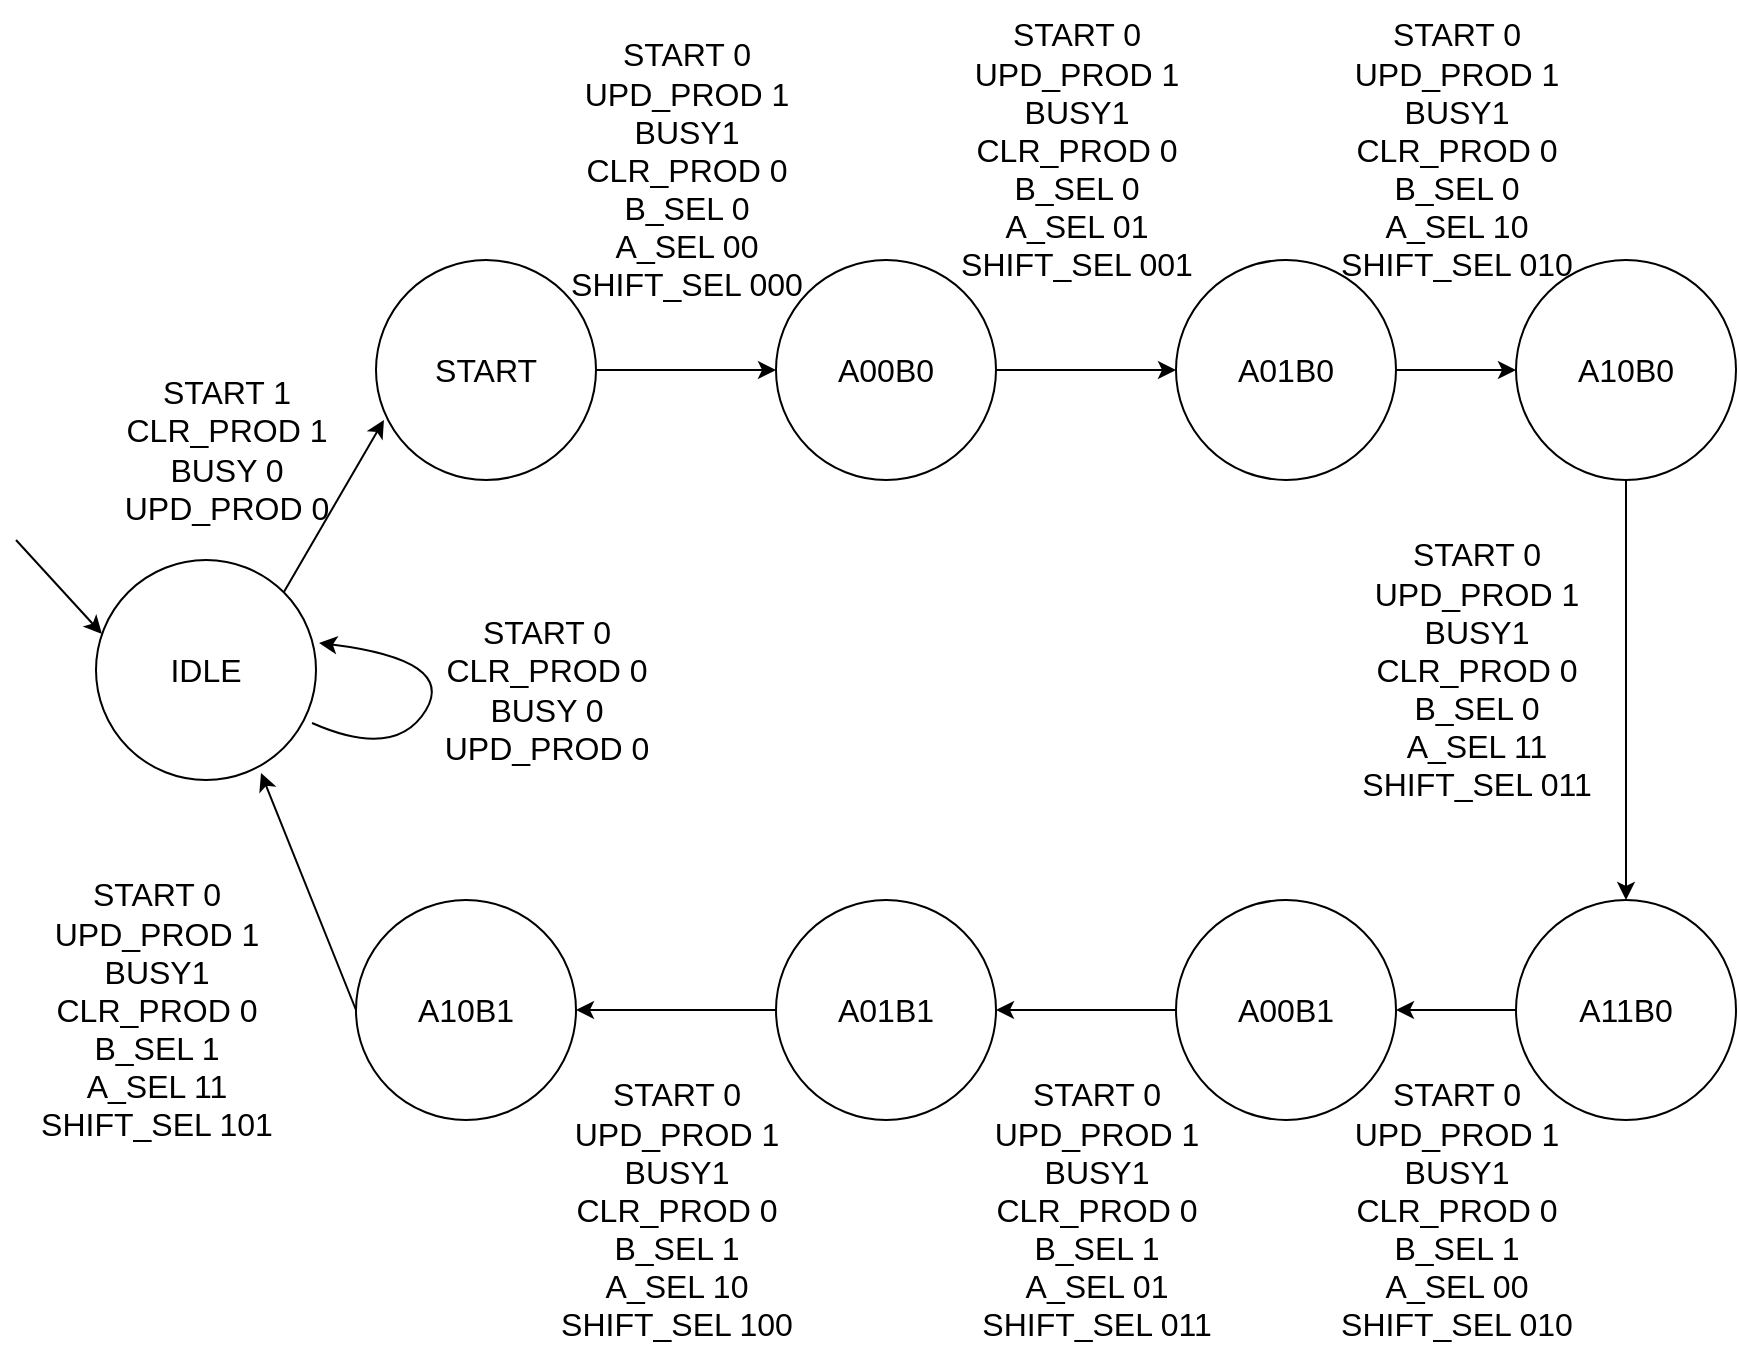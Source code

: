 <mxfile version="27.0.9">
  <diagram name="Page-1" id="HorBHlQGNW-cZjtQ0PEa">
    <mxGraphModel dx="2003" dy="664" grid="1" gridSize="10" guides="1" tooltips="1" connect="1" arrows="1" fold="1" page="1" pageScale="1" pageWidth="850" pageHeight="1100" math="0" shadow="0">
      <root>
        <mxCell id="0" />
        <mxCell id="1" parent="0" />
        <mxCell id="DCcbTAUr7Qpowl2ZESW9-10" value="&lt;font size=&quot;3&quot;&gt;A00B1&lt;/font&gt;" style="ellipse;whiteSpace=wrap;html=1;aspect=fixed;" vertex="1" parent="1">
          <mxGeometry x="550" y="770" width="110" height="110" as="geometry" />
        </mxCell>
        <mxCell id="DCcbTAUr7Qpowl2ZESW9-11" value="&lt;font size=&quot;3&quot;&gt;A00B0&lt;/font&gt;" style="ellipse;whiteSpace=wrap;html=1;aspect=fixed;" vertex="1" parent="1">
          <mxGeometry x="350" y="450" width="110" height="110" as="geometry" />
        </mxCell>
        <mxCell id="DCcbTAUr7Qpowl2ZESW9-12" value="&lt;font size=&quot;3&quot;&gt;A01B0&lt;/font&gt;" style="ellipse;whiteSpace=wrap;html=1;aspect=fixed;" vertex="1" parent="1">
          <mxGeometry x="550" y="450" width="110" height="110" as="geometry" />
        </mxCell>
        <mxCell id="DCcbTAUr7Qpowl2ZESW9-13" value="&lt;font size=&quot;3&quot;&gt;A01B1&lt;/font&gt;" style="ellipse;whiteSpace=wrap;html=1;aspect=fixed;" vertex="1" parent="1">
          <mxGeometry x="350" y="770" width="110" height="110" as="geometry" />
        </mxCell>
        <mxCell id="DCcbTAUr7Qpowl2ZESW9-14" value="&lt;font size=&quot;3&quot;&gt;A10B1&lt;/font&gt;" style="ellipse;whiteSpace=wrap;html=1;aspect=fixed;" vertex="1" parent="1">
          <mxGeometry x="140" y="770" width="110" height="110" as="geometry" />
        </mxCell>
        <mxCell id="DCcbTAUr7Qpowl2ZESW9-15" value="&lt;font size=&quot;3&quot;&gt;START&lt;/font&gt;" style="ellipse;whiteSpace=wrap;html=1;aspect=fixed;" vertex="1" parent="1">
          <mxGeometry x="150" y="450" width="110" height="110" as="geometry" />
        </mxCell>
        <mxCell id="DCcbTAUr7Qpowl2ZESW9-16" value="&lt;font size=&quot;3&quot;&gt;A10B0&lt;/font&gt;" style="ellipse;whiteSpace=wrap;html=1;aspect=fixed;" vertex="1" parent="1">
          <mxGeometry x="720" y="450" width="110" height="110" as="geometry" />
        </mxCell>
        <mxCell id="DCcbTAUr7Qpowl2ZESW9-17" value="&lt;font size=&quot;3&quot;&gt;A11B0&lt;/font&gt;" style="ellipse;whiteSpace=wrap;html=1;aspect=fixed;" vertex="1" parent="1">
          <mxGeometry x="720" y="770" width="110" height="110" as="geometry" />
        </mxCell>
        <mxCell id="DCcbTAUr7Qpowl2ZESW9-18" value="&lt;font size=&quot;3&quot;&gt;IDLE&lt;/font&gt;" style="ellipse;whiteSpace=wrap;html=1;aspect=fixed;" vertex="1" parent="1">
          <mxGeometry x="10" y="600" width="110" height="110" as="geometry" />
        </mxCell>
        <mxCell id="DCcbTAUr7Qpowl2ZESW9-19" value="" style="endArrow=classic;html=1;rounded=0;exitX=1;exitY=0;exitDx=0;exitDy=0;entryX=0.036;entryY=0.727;entryDx=0;entryDy=0;entryPerimeter=0;" edge="1" parent="1" source="DCcbTAUr7Qpowl2ZESW9-18" target="DCcbTAUr7Qpowl2ZESW9-15">
          <mxGeometry width="50" height="50" relative="1" as="geometry">
            <mxPoint x="430" y="690" as="sourcePoint" />
            <mxPoint x="480" y="640" as="targetPoint" />
          </mxGeometry>
        </mxCell>
        <mxCell id="DCcbTAUr7Qpowl2ZESW9-20" value="" style="endArrow=classic;html=1;rounded=0;exitX=1;exitY=0.5;exitDx=0;exitDy=0;entryX=0;entryY=0.5;entryDx=0;entryDy=0;" edge="1" parent="1" source="DCcbTAUr7Qpowl2ZESW9-15" target="DCcbTAUr7Qpowl2ZESW9-11">
          <mxGeometry width="50" height="50" relative="1" as="geometry">
            <mxPoint x="430" y="690" as="sourcePoint" />
            <mxPoint x="480" y="640" as="targetPoint" />
          </mxGeometry>
        </mxCell>
        <mxCell id="DCcbTAUr7Qpowl2ZESW9-21" value="" style="endArrow=classic;html=1;rounded=0;exitX=1;exitY=0.5;exitDx=0;exitDy=0;entryX=0;entryY=0.5;entryDx=0;entryDy=0;" edge="1" parent="1" source="DCcbTAUr7Qpowl2ZESW9-11" target="DCcbTAUr7Qpowl2ZESW9-12">
          <mxGeometry width="50" height="50" relative="1" as="geometry">
            <mxPoint x="480" y="650" as="sourcePoint" />
            <mxPoint x="570" y="650" as="targetPoint" />
          </mxGeometry>
        </mxCell>
        <mxCell id="DCcbTAUr7Qpowl2ZESW9-22" value="" style="endArrow=classic;html=1;rounded=0;exitX=1;exitY=0.5;exitDx=0;exitDy=0;entryX=0;entryY=0.5;entryDx=0;entryDy=0;" edge="1" parent="1" source="DCcbTAUr7Qpowl2ZESW9-12" target="DCcbTAUr7Qpowl2ZESW9-16">
          <mxGeometry width="50" height="50" relative="1" as="geometry">
            <mxPoint x="430" y="690" as="sourcePoint" />
            <mxPoint x="480" y="640" as="targetPoint" />
          </mxGeometry>
        </mxCell>
        <mxCell id="DCcbTAUr7Qpowl2ZESW9-23" value="" style="endArrow=classic;html=1;rounded=0;exitX=0.5;exitY=1;exitDx=0;exitDy=0;entryX=0.5;entryY=0;entryDx=0;entryDy=0;" edge="1" parent="1" source="DCcbTAUr7Qpowl2ZESW9-16" target="DCcbTAUr7Qpowl2ZESW9-17">
          <mxGeometry width="50" height="50" relative="1" as="geometry">
            <mxPoint x="430" y="690" as="sourcePoint" />
            <mxPoint x="480" y="640" as="targetPoint" />
          </mxGeometry>
        </mxCell>
        <mxCell id="DCcbTAUr7Qpowl2ZESW9-24" value="" style="endArrow=classic;html=1;rounded=0;exitX=0;exitY=0.5;exitDx=0;exitDy=0;entryX=1;entryY=0.5;entryDx=0;entryDy=0;" edge="1" parent="1" source="DCcbTAUr7Qpowl2ZESW9-17" target="DCcbTAUr7Qpowl2ZESW9-10">
          <mxGeometry width="50" height="50" relative="1" as="geometry">
            <mxPoint x="430" y="690" as="sourcePoint" />
            <mxPoint x="480" y="640" as="targetPoint" />
          </mxGeometry>
        </mxCell>
        <mxCell id="DCcbTAUr7Qpowl2ZESW9-25" value="" style="endArrow=classic;html=1;rounded=0;exitX=0;exitY=0.5;exitDx=0;exitDy=0;entryX=1;entryY=0.5;entryDx=0;entryDy=0;" edge="1" parent="1" source="DCcbTAUr7Qpowl2ZESW9-10" target="DCcbTAUr7Qpowl2ZESW9-13">
          <mxGeometry width="50" height="50" relative="1" as="geometry">
            <mxPoint x="430" y="690" as="sourcePoint" />
            <mxPoint x="480" y="640" as="targetPoint" />
          </mxGeometry>
        </mxCell>
        <mxCell id="DCcbTAUr7Qpowl2ZESW9-26" value="" style="endArrow=classic;html=1;rounded=0;exitX=0;exitY=0.5;exitDx=0;exitDy=0;entryX=1;entryY=0.5;entryDx=0;entryDy=0;" edge="1" parent="1" source="DCcbTAUr7Qpowl2ZESW9-13" target="DCcbTAUr7Qpowl2ZESW9-14">
          <mxGeometry width="50" height="50" relative="1" as="geometry">
            <mxPoint x="430" y="690" as="sourcePoint" />
            <mxPoint x="480" y="640" as="targetPoint" />
          </mxGeometry>
        </mxCell>
        <mxCell id="DCcbTAUr7Qpowl2ZESW9-27" value="" style="endArrow=classic;html=1;rounded=0;exitX=0;exitY=0.5;exitDx=0;exitDy=0;entryX=0.75;entryY=0.968;entryDx=0;entryDy=0;entryPerimeter=0;" edge="1" parent="1" source="DCcbTAUr7Qpowl2ZESW9-14" target="DCcbTAUr7Qpowl2ZESW9-18">
          <mxGeometry width="50" height="50" relative="1" as="geometry">
            <mxPoint x="430" y="690" as="sourcePoint" />
            <mxPoint x="480" y="640" as="targetPoint" />
          </mxGeometry>
        </mxCell>
        <mxCell id="DCcbTAUr7Qpowl2ZESW9-28" value="" style="curved=1;endArrow=classic;html=1;rounded=0;exitX=0.982;exitY=0.741;exitDx=0;exitDy=0;exitPerimeter=0;entryX=1.014;entryY=0.377;entryDx=0;entryDy=0;entryPerimeter=0;" edge="1" parent="1" source="DCcbTAUr7Qpowl2ZESW9-18" target="DCcbTAUr7Qpowl2ZESW9-18">
          <mxGeometry width="50" height="50" relative="1" as="geometry">
            <mxPoint x="430" y="710" as="sourcePoint" />
            <mxPoint x="480" y="660" as="targetPoint" />
            <Array as="points">
              <mxPoint x="160" y="700" />
              <mxPoint x="190" y="650" />
            </Array>
          </mxGeometry>
        </mxCell>
        <mxCell id="DCcbTAUr7Qpowl2ZESW9-30" value="&lt;div&gt;&lt;font size=&quot;3&quot;&gt;START 0&lt;/font&gt;&lt;/div&gt;&lt;div&gt;&lt;font size=&quot;3&quot;&gt;CLR_PROD 0&lt;/font&gt;&lt;/div&gt;&lt;div&gt;&lt;font size=&quot;3&quot;&gt;BUSY 0&lt;/font&gt;&lt;/div&gt;&lt;div&gt;&lt;font size=&quot;3&quot;&gt;UPD_PROD 0&lt;/font&gt;&lt;/div&gt;" style="text;html=1;align=center;verticalAlign=middle;resizable=0;points=[];autosize=1;strokeColor=none;fillColor=none;" vertex="1" parent="1">
          <mxGeometry x="170" y="620" width="130" height="90" as="geometry" />
        </mxCell>
        <mxCell id="DCcbTAUr7Qpowl2ZESW9-31" value="&lt;div&gt;&lt;font size=&quot;3&quot;&gt;START 1&lt;/font&gt;&lt;/div&gt;&lt;div&gt;&lt;font size=&quot;3&quot;&gt;CLR_PROD 1&lt;/font&gt;&lt;/div&gt;&lt;div&gt;&lt;font size=&quot;3&quot;&gt;BUSY 0&lt;/font&gt;&lt;/div&gt;&lt;div&gt;&lt;font size=&quot;3&quot;&gt;UPD_PROD 0&lt;/font&gt;&lt;/div&gt;" style="text;html=1;align=center;verticalAlign=middle;resizable=0;points=[];autosize=1;strokeColor=none;fillColor=none;" vertex="1" parent="1">
          <mxGeometry x="10" y="500" width="130" height="90" as="geometry" />
        </mxCell>
        <mxCell id="DCcbTAUr7Qpowl2ZESW9-32" value="&lt;div&gt;&lt;font size=&quot;3&quot;&gt;START 0&lt;/font&gt;&lt;/div&gt;&lt;div&gt;&lt;font size=&quot;3&quot;&gt;UPD_PROD 1&lt;/font&gt;&lt;/div&gt;&lt;div&gt;&lt;font size=&quot;3&quot;&gt;BUSY1&lt;/font&gt;&lt;/div&gt;&lt;div&gt;&lt;font size=&quot;3&quot;&gt;CLR_PROD 0&lt;/font&gt;&lt;/div&gt;&lt;div&gt;&lt;font size=&quot;3&quot;&gt;B_SEL 0&lt;/font&gt;&lt;/div&gt;&lt;div&gt;&lt;font size=&quot;3&quot;&gt;A_SEL 00&lt;/font&gt;&lt;/div&gt;&lt;div&gt;&lt;font size=&quot;3&quot;&gt;SHIFT_SEL 000&lt;/font&gt;&lt;/div&gt;" style="text;html=1;align=center;verticalAlign=middle;resizable=0;points=[];autosize=1;strokeColor=none;fillColor=none;" vertex="1" parent="1">
          <mxGeometry x="235" y="330" width="140" height="150" as="geometry" />
        </mxCell>
        <mxCell id="DCcbTAUr7Qpowl2ZESW9-33" value="&lt;div&gt;&lt;font size=&quot;3&quot;&gt;START 0&lt;/font&gt;&lt;/div&gt;&lt;div&gt;&lt;font size=&quot;3&quot;&gt;UPD_PROD 1&lt;/font&gt;&lt;/div&gt;&lt;div&gt;&lt;font size=&quot;3&quot;&gt;BUSY1&lt;/font&gt;&lt;/div&gt;&lt;div&gt;&lt;font size=&quot;3&quot;&gt;CLR_PROD 0&lt;/font&gt;&lt;/div&gt;&lt;div&gt;&lt;font size=&quot;3&quot;&gt;B_SEL 0&lt;/font&gt;&lt;/div&gt;&lt;div&gt;&lt;font size=&quot;3&quot;&gt;A_SEL 01&lt;/font&gt;&lt;/div&gt;&lt;div&gt;&lt;font size=&quot;3&quot;&gt;SHIFT_SEL 001&lt;/font&gt;&lt;/div&gt;" style="text;html=1;align=center;verticalAlign=middle;resizable=0;points=[];autosize=1;strokeColor=none;fillColor=none;" vertex="1" parent="1">
          <mxGeometry x="430" y="320" width="140" height="150" as="geometry" />
        </mxCell>
        <mxCell id="DCcbTAUr7Qpowl2ZESW9-34" value="&lt;div&gt;&lt;font size=&quot;3&quot;&gt;START 0&lt;/font&gt;&lt;/div&gt;&lt;div&gt;&lt;font size=&quot;3&quot;&gt;UPD_PROD 1&lt;/font&gt;&lt;/div&gt;&lt;div&gt;&lt;font size=&quot;3&quot;&gt;BUSY1&lt;/font&gt;&lt;/div&gt;&lt;div&gt;&lt;font size=&quot;3&quot;&gt;CLR_PROD 0&lt;/font&gt;&lt;/div&gt;&lt;div&gt;&lt;font size=&quot;3&quot;&gt;B_SEL 0&lt;/font&gt;&lt;/div&gt;&lt;div&gt;&lt;font size=&quot;3&quot;&gt;A_SEL 10&lt;/font&gt;&lt;/div&gt;&lt;div&gt;&lt;font size=&quot;3&quot;&gt;SHIFT_SEL 010&lt;/font&gt;&lt;/div&gt;" style="text;html=1;align=center;verticalAlign=middle;resizable=0;points=[];autosize=1;strokeColor=none;fillColor=none;" vertex="1" parent="1">
          <mxGeometry x="620" y="320" width="140" height="150" as="geometry" />
        </mxCell>
        <mxCell id="DCcbTAUr7Qpowl2ZESW9-35" value="&lt;div&gt;&lt;font size=&quot;3&quot;&gt;START 0&lt;/font&gt;&lt;/div&gt;&lt;div&gt;&lt;font size=&quot;3&quot;&gt;UPD_PROD 1&lt;/font&gt;&lt;/div&gt;&lt;div&gt;&lt;font size=&quot;3&quot;&gt;BUSY1&lt;/font&gt;&lt;/div&gt;&lt;div&gt;&lt;font size=&quot;3&quot;&gt;CLR_PROD 0&lt;/font&gt;&lt;/div&gt;&lt;div&gt;&lt;font size=&quot;3&quot;&gt;B_SEL 0&lt;/font&gt;&lt;/div&gt;&lt;div&gt;&lt;font size=&quot;3&quot;&gt;A_SEL 11&lt;/font&gt;&lt;/div&gt;&lt;div&gt;&lt;font size=&quot;3&quot;&gt;SHIFT_SEL 011&lt;/font&gt;&lt;/div&gt;" style="text;html=1;align=center;verticalAlign=middle;resizable=0;points=[];autosize=1;strokeColor=none;fillColor=none;" vertex="1" parent="1">
          <mxGeometry x="630" y="580" width="140" height="150" as="geometry" />
        </mxCell>
        <mxCell id="DCcbTAUr7Qpowl2ZESW9-36" value="&lt;div&gt;&lt;font size=&quot;3&quot;&gt;START 0&lt;/font&gt;&lt;/div&gt;&lt;div&gt;&lt;font size=&quot;3&quot;&gt;UPD_PROD 1&lt;/font&gt;&lt;/div&gt;&lt;div&gt;&lt;font size=&quot;3&quot;&gt;BUSY1&lt;/font&gt;&lt;/div&gt;&lt;div&gt;&lt;font size=&quot;3&quot;&gt;CLR_PROD 0&lt;/font&gt;&lt;/div&gt;&lt;div&gt;&lt;font size=&quot;3&quot;&gt;B_SEL 1&lt;/font&gt;&lt;/div&gt;&lt;div&gt;&lt;font size=&quot;3&quot;&gt;A_SEL 00&lt;/font&gt;&lt;/div&gt;&lt;div&gt;&lt;font size=&quot;3&quot;&gt;SHIFT_SEL 010&lt;/font&gt;&lt;/div&gt;" style="text;html=1;align=center;verticalAlign=middle;resizable=0;points=[];autosize=1;strokeColor=none;fillColor=none;" vertex="1" parent="1">
          <mxGeometry x="620" y="850" width="140" height="150" as="geometry" />
        </mxCell>
        <mxCell id="DCcbTAUr7Qpowl2ZESW9-37" value="&lt;div&gt;&lt;font size=&quot;3&quot;&gt;START 0&lt;/font&gt;&lt;/div&gt;&lt;div&gt;&lt;font size=&quot;3&quot;&gt;UPD_PROD 1&lt;/font&gt;&lt;/div&gt;&lt;div&gt;&lt;font size=&quot;3&quot;&gt;BUSY1&lt;/font&gt;&lt;/div&gt;&lt;div&gt;&lt;font size=&quot;3&quot;&gt;CLR_PROD 0&lt;/font&gt;&lt;/div&gt;&lt;div&gt;&lt;font size=&quot;3&quot;&gt;B_SEL 1&lt;/font&gt;&lt;/div&gt;&lt;div&gt;&lt;font size=&quot;3&quot;&gt;A_SEL 01&lt;/font&gt;&lt;/div&gt;&lt;div&gt;&lt;font size=&quot;3&quot;&gt;SHIFT_SEL 011&lt;/font&gt;&lt;/div&gt;" style="text;html=1;align=center;verticalAlign=middle;resizable=0;points=[];autosize=1;strokeColor=none;fillColor=none;" vertex="1" parent="1">
          <mxGeometry x="440" y="850" width="140" height="150" as="geometry" />
        </mxCell>
        <mxCell id="DCcbTAUr7Qpowl2ZESW9-38" value="&lt;div&gt;&lt;font size=&quot;3&quot;&gt;START 0&lt;/font&gt;&lt;/div&gt;&lt;div&gt;&lt;font size=&quot;3&quot;&gt;UPD_PROD 1&lt;/font&gt;&lt;/div&gt;&lt;div&gt;&lt;font size=&quot;3&quot;&gt;BUSY1&lt;/font&gt;&lt;/div&gt;&lt;div&gt;&lt;font size=&quot;3&quot;&gt;CLR_PROD 0&lt;/font&gt;&lt;/div&gt;&lt;div&gt;&lt;font size=&quot;3&quot;&gt;B_SEL 1&lt;/font&gt;&lt;/div&gt;&lt;div&gt;&lt;font size=&quot;3&quot;&gt;A_SEL 10&lt;/font&gt;&lt;/div&gt;&lt;div&gt;&lt;font size=&quot;3&quot;&gt;SHIFT_SEL 100&lt;/font&gt;&lt;/div&gt;" style="text;html=1;align=center;verticalAlign=middle;resizable=0;points=[];autosize=1;strokeColor=none;fillColor=none;" vertex="1" parent="1">
          <mxGeometry x="230" y="850" width="140" height="150" as="geometry" />
        </mxCell>
        <mxCell id="DCcbTAUr7Qpowl2ZESW9-39" value="&lt;div&gt;&lt;font size=&quot;3&quot;&gt;START 0&lt;/font&gt;&lt;/div&gt;&lt;div&gt;&lt;font size=&quot;3&quot;&gt;UPD_PROD 1&lt;/font&gt;&lt;/div&gt;&lt;div&gt;&lt;font size=&quot;3&quot;&gt;BUSY1&lt;/font&gt;&lt;/div&gt;&lt;div&gt;&lt;font size=&quot;3&quot;&gt;CLR_PROD 0&lt;/font&gt;&lt;/div&gt;&lt;div&gt;&lt;font size=&quot;3&quot;&gt;B_SEL 1&lt;/font&gt;&lt;/div&gt;&lt;div&gt;&lt;font size=&quot;3&quot;&gt;A_SEL 11&lt;/font&gt;&lt;/div&gt;&lt;div&gt;&lt;font size=&quot;3&quot;&gt;SHIFT_SEL 101&lt;/font&gt;&lt;/div&gt;" style="text;html=1;align=center;verticalAlign=middle;resizable=0;points=[];autosize=1;strokeColor=none;fillColor=none;" vertex="1" parent="1">
          <mxGeometry x="-30" y="750" width="140" height="150" as="geometry" />
        </mxCell>
        <mxCell id="DCcbTAUr7Qpowl2ZESW9-40" value="" style="endArrow=classic;html=1;rounded=0;entryX=0.027;entryY=0.336;entryDx=0;entryDy=0;entryPerimeter=0;" edge="1" parent="1" target="DCcbTAUr7Qpowl2ZESW9-18">
          <mxGeometry width="50" height="50" relative="1" as="geometry">
            <mxPoint x="-30" y="590" as="sourcePoint" />
            <mxPoint x="560" y="740" as="targetPoint" />
          </mxGeometry>
        </mxCell>
      </root>
    </mxGraphModel>
  </diagram>
</mxfile>
